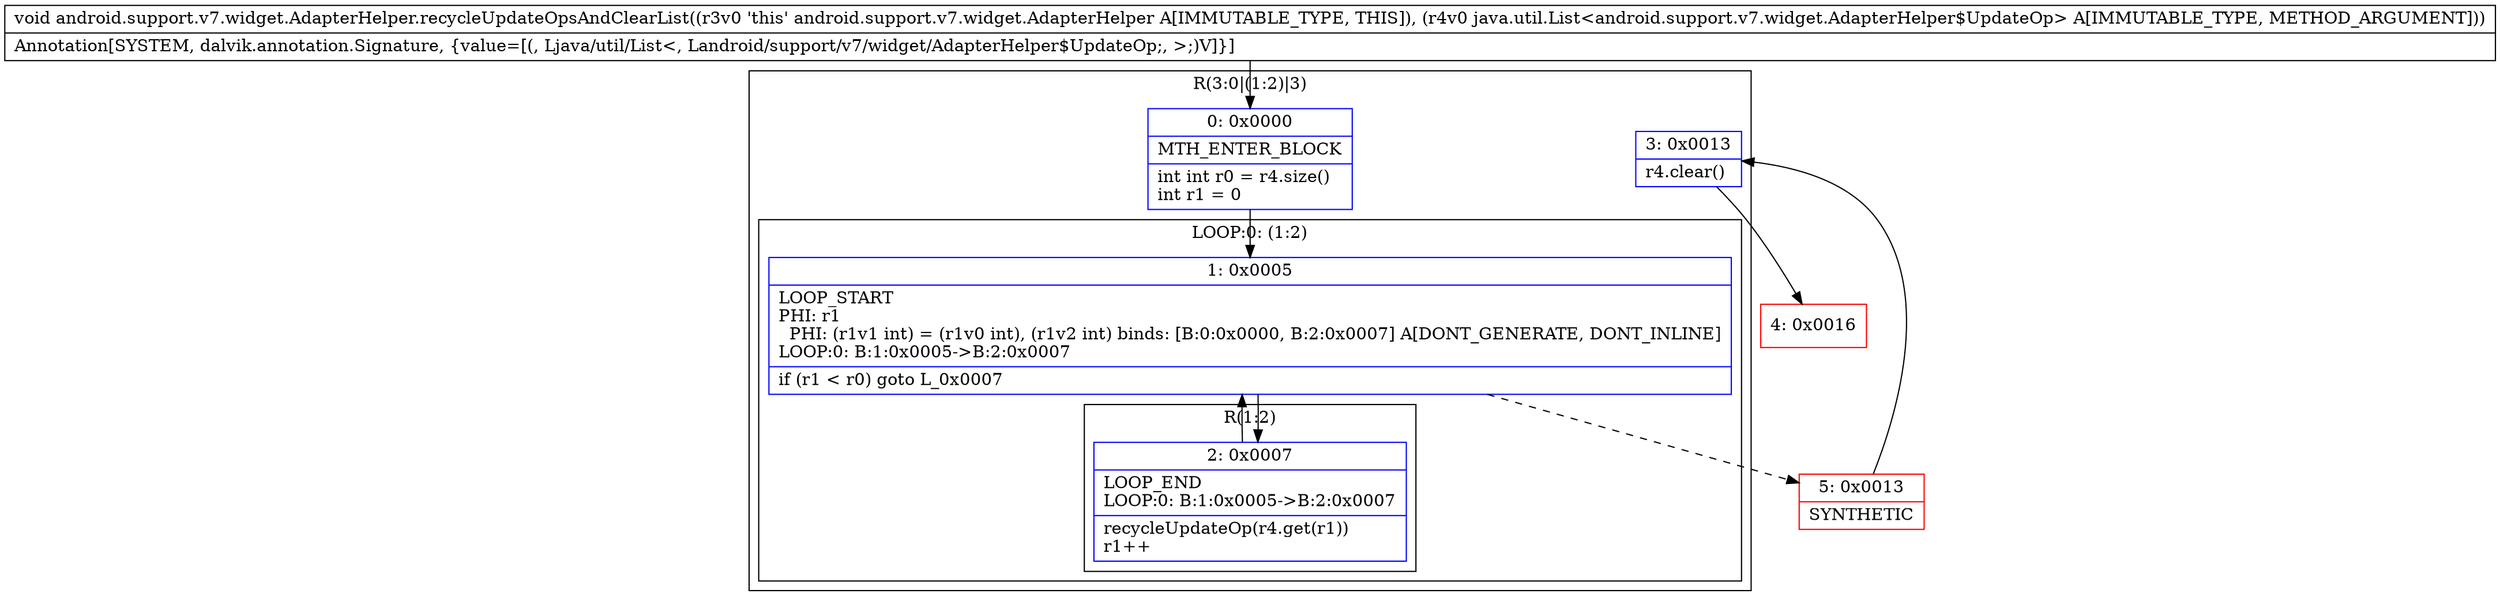 digraph "CFG forandroid.support.v7.widget.AdapterHelper.recycleUpdateOpsAndClearList(Ljava\/util\/List;)V" {
subgraph cluster_Region_618102647 {
label = "R(3:0|(1:2)|3)";
node [shape=record,color=blue];
Node_0 [shape=record,label="{0\:\ 0x0000|MTH_ENTER_BLOCK\l|int int r0 = r4.size()\lint r1 = 0\l}"];
subgraph cluster_LoopRegion_108404698 {
label = "LOOP:0: (1:2)";
node [shape=record,color=blue];
Node_1 [shape=record,label="{1\:\ 0x0005|LOOP_START\lPHI: r1 \l  PHI: (r1v1 int) = (r1v0 int), (r1v2 int) binds: [B:0:0x0000, B:2:0x0007] A[DONT_GENERATE, DONT_INLINE]\lLOOP:0: B:1:0x0005\-\>B:2:0x0007\l|if (r1 \< r0) goto L_0x0007\l}"];
subgraph cluster_Region_118896872 {
label = "R(1:2)";
node [shape=record,color=blue];
Node_2 [shape=record,label="{2\:\ 0x0007|LOOP_END\lLOOP:0: B:1:0x0005\-\>B:2:0x0007\l|recycleUpdateOp(r4.get(r1))\lr1++\l}"];
}
}
Node_3 [shape=record,label="{3\:\ 0x0013|r4.clear()\l}"];
}
Node_4 [shape=record,color=red,label="{4\:\ 0x0016}"];
Node_5 [shape=record,color=red,label="{5\:\ 0x0013|SYNTHETIC\l}"];
MethodNode[shape=record,label="{void android.support.v7.widget.AdapterHelper.recycleUpdateOpsAndClearList((r3v0 'this' android.support.v7.widget.AdapterHelper A[IMMUTABLE_TYPE, THIS]), (r4v0 java.util.List\<android.support.v7.widget.AdapterHelper$UpdateOp\> A[IMMUTABLE_TYPE, METHOD_ARGUMENT]))  | Annotation[SYSTEM, dalvik.annotation.Signature, \{value=[(, Ljava\/util\/List\<, Landroid\/support\/v7\/widget\/AdapterHelper$UpdateOp;, \>;)V]\}]\l}"];
MethodNode -> Node_0;
Node_0 -> Node_1;
Node_1 -> Node_2;
Node_1 -> Node_5[style=dashed];
Node_2 -> Node_1;
Node_3 -> Node_4;
Node_5 -> Node_3;
}

